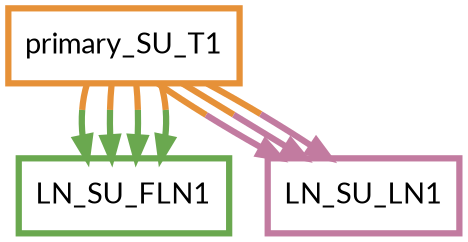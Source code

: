 digraph  {
dpi=600;size=3.5;
LN_SU_FLN1 [color="#6aa84fff", fillcolor=white, fontname=Lato, penwidth="3.0", shape=box];
LN_SU_LN1 [color="#c27ba0ff", fillcolor=white, fontname=Lato, penwidth="3.0", shape=box];
primary_SU_T1 [color="#e69138ff", fillcolor=white, fontname=Lato, penwidth="3.0", shape=box];
primary_SU_T1 -> LN_SU_FLN1  [color="#e69138ff;0.5:#6aa84fff", key=0, penwidth=3];
primary_SU_T1 -> LN_SU_FLN1  [color="#e69138ff;0.5:#6aa84fff", key=1, penwidth=3];
primary_SU_T1 -> LN_SU_FLN1  [color="#e69138ff;0.5:#6aa84fff", key=2, penwidth=3];
primary_SU_T1 -> LN_SU_FLN1  [color="#e69138ff;0.5:#6aa84fff", key=3, penwidth=3];
primary_SU_T1 -> LN_SU_LN1  [color="#e69138ff;0.5:#c27ba0ff", key=0, penwidth=3];
primary_SU_T1 -> LN_SU_LN1  [color="#e69138ff;0.5:#c27ba0ff", key=1, penwidth=3];
primary_SU_T1 -> LN_SU_LN1  [color="#e69138ff;0.5:#c27ba0ff", key=2, penwidth=3];
}
